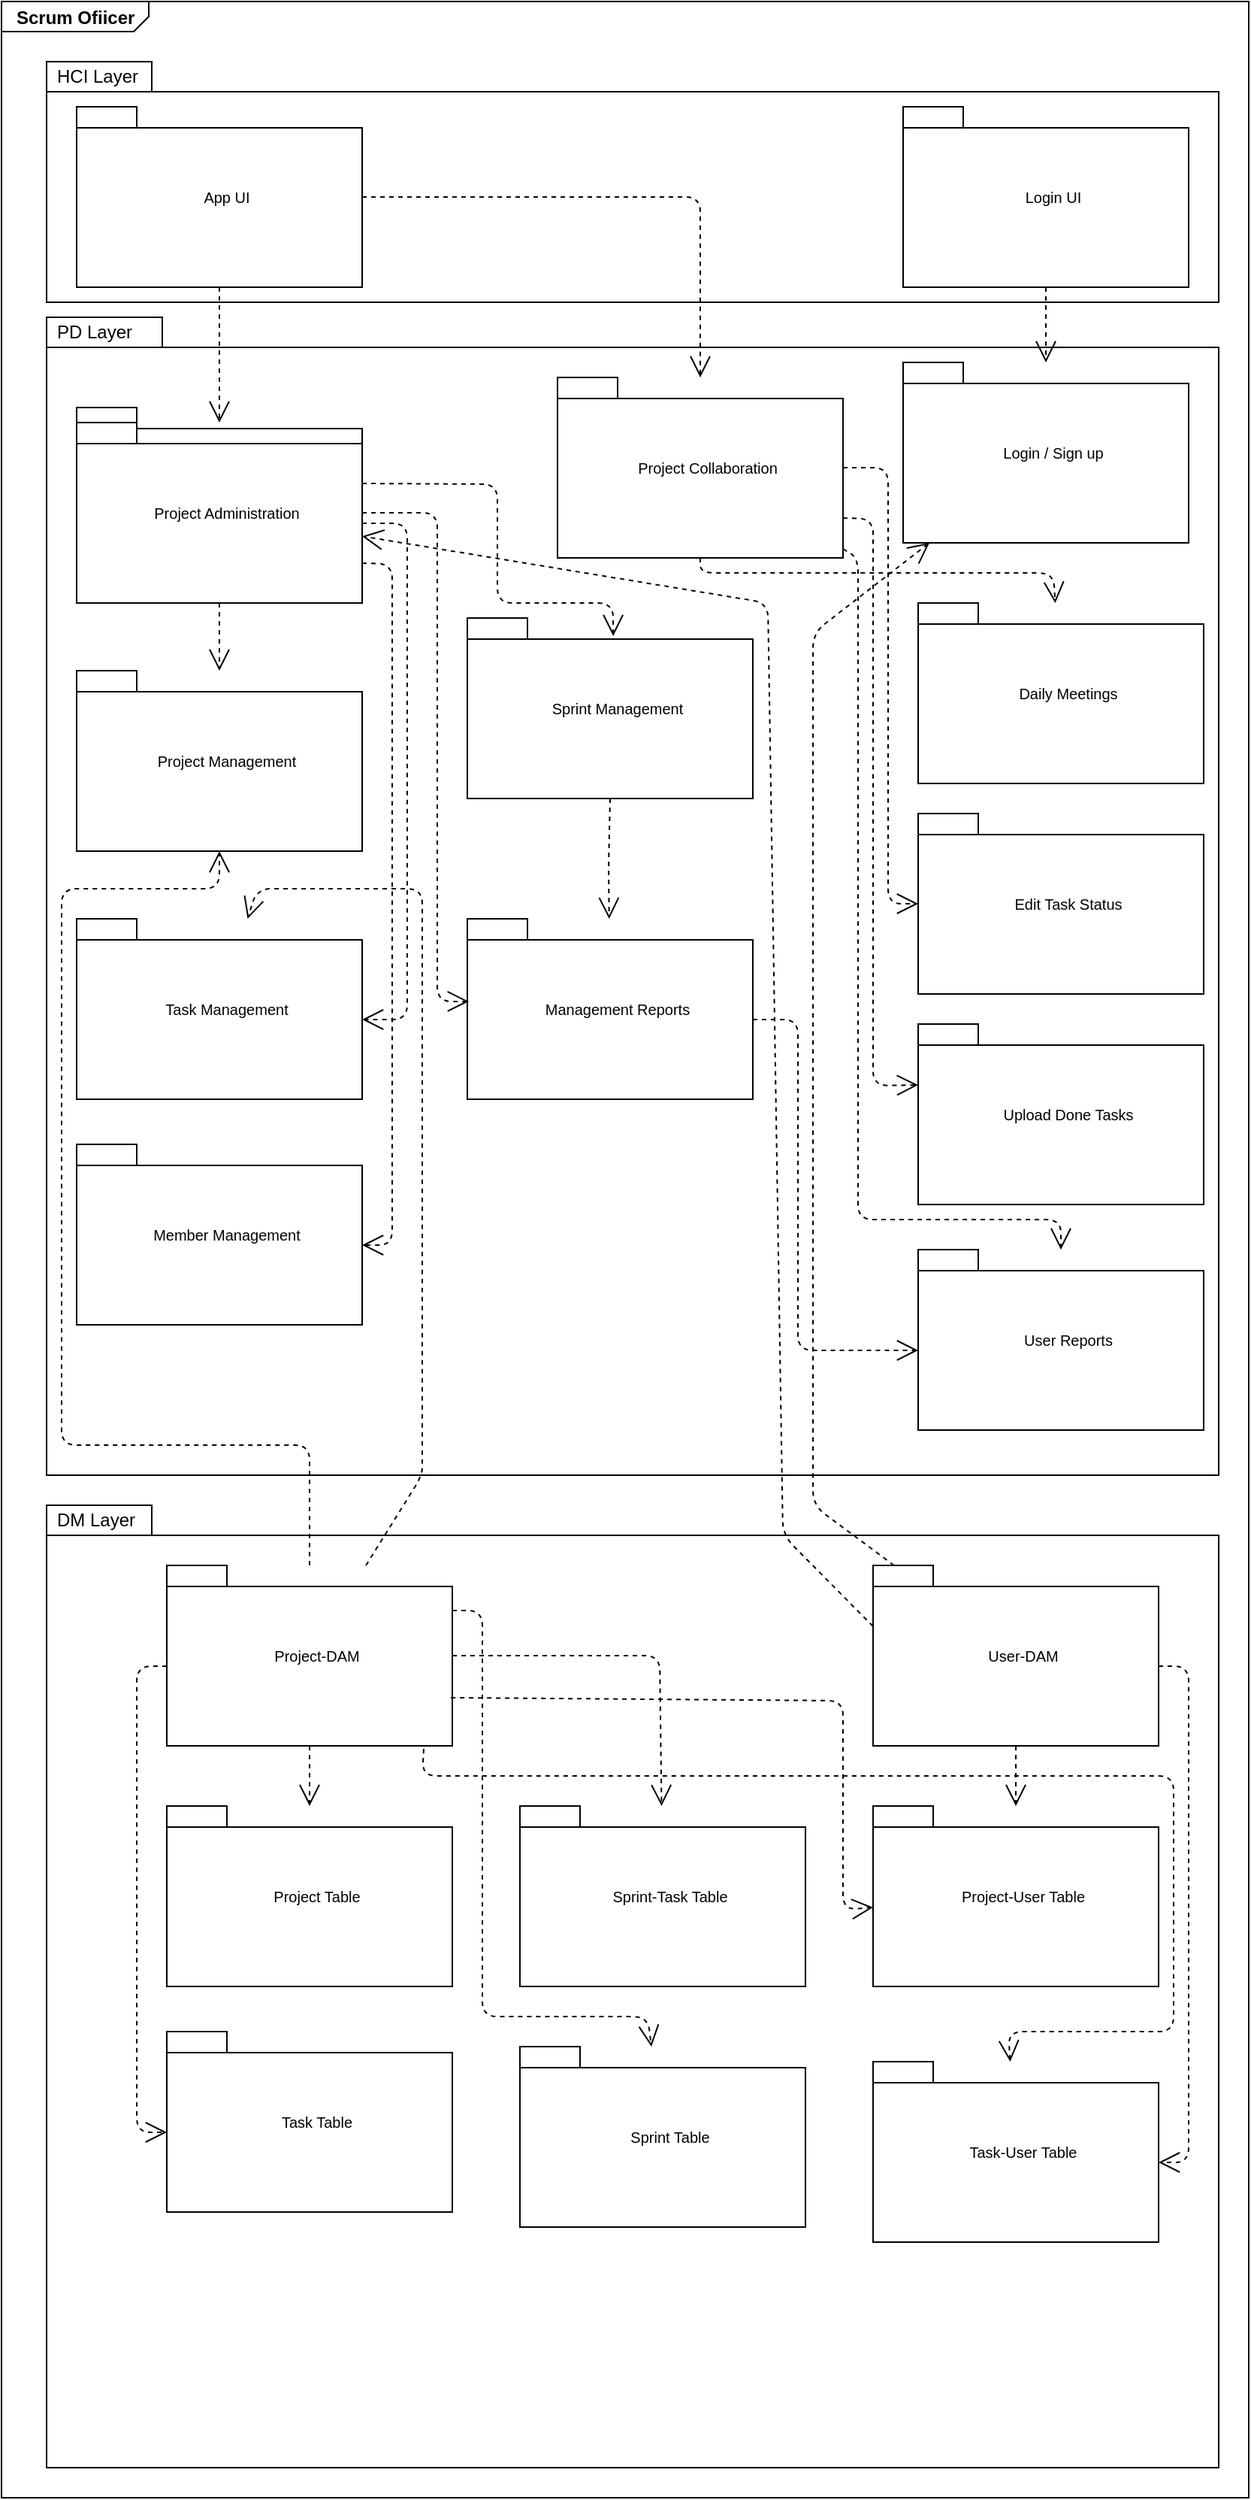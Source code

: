 <mxfile version="10.8.9" type="github"><diagram id="88sgnRYUM04agKE_pXKT" name="Page-1"><mxGraphModel dx="1394" dy="1896" grid="1" gridSize="10" guides="1" tooltips="1" connect="1" arrows="1" fold="1" page="1" pageScale="1" pageWidth="850" pageHeight="1100" math="0" shadow="0"><root><mxCell id="0"/><mxCell id="1" parent="0"/><mxCell id="eKkCLXQd11rvq0HAGJIM-1" value="&lt;p style=&quot;margin: 0px ; margin-top: 4px ; margin-left: 10px ; text-align: left&quot;&gt;&lt;b&gt;Scrum Ofiice&lt;/b&gt;&lt;b&gt;r&lt;/b&gt;&lt;/p&gt;" style="html=1;shape=mxgraph.sysml.package;xSize=90;align=left;spacingLeft=10;overflow=fill;strokeWidth=1;recursiveResize=0;labelX=98;" parent="1" vertex="1"><mxGeometry x="10" y="-1090" width="830" height="1660" as="geometry"/></mxCell><mxCell id="eKkCLXQd11rvq0HAGJIM-5" value="HCI Layer" style="shape=folder;xSize=90;align=left;spacingLeft=10;align=left;verticalAlign=top;spacingLeft=5;spacingTop=-4;tabWidth=70;tabHeight=20;tabPosition=left;html=1;strokeWidth=1;recursiveResize=0;" parent="eKkCLXQd11rvq0HAGJIM-1" vertex="1"><mxGeometry x="30" y="40" width="780" height="160" as="geometry"/></mxCell><mxCell id="eKkCLXQd11rvq0HAGJIM-20" value="PD Layer" style="shape=folder;xSize=90;align=left;spacingLeft=10;align=left;verticalAlign=top;spacingLeft=5;spacingTop=-4;tabWidth=70;tabHeight=20;tabPosition=left;html=1;strokeWidth=1;recursiveResize=0;" parent="eKkCLXQd11rvq0HAGJIM-1" vertex="1"><mxGeometry x="30" y="210" width="780" height="770" as="geometry"/></mxCell><mxCell id="eKkCLXQd11rvq0HAGJIM-21" value="DM Layer" style="shape=folder;xSize=90;align=left;spacingLeft=10;align=left;verticalAlign=top;spacingLeft=5;spacingTop=-4;tabWidth=70;tabHeight=20;tabPosition=left;html=1;strokeWidth=1;recursiveResize=0;" parent="eKkCLXQd11rvq0HAGJIM-1" vertex="1"><mxGeometry x="30" y="1000" width="780" height="640" as="geometry"/></mxCell><mxCell id="eKkCLXQd11rvq0HAGJIM-16" value="App UI" style="strokeColor=inherit;fillColor=inherit;gradientColor=inherit;shape=folder;spacingLeft=10;tabWidth=40;tabHeight=14;tabPosition=left;fontSize=10;html=1;whiteSpace=wrap;" parent="eKkCLXQd11rvq0HAGJIM-1" vertex="1"><mxGeometry x="50" y="70" width="190" height="120" as="geometry"/></mxCell><mxCell id="dN59aT67zE_oOrN9hGwY-43" value="App UI" style="strokeColor=inherit;fillColor=inherit;gradientColor=inherit;shape=folder;spacingLeft=10;tabWidth=40;tabHeight=14;tabPosition=left;fontSize=10;html=1;whiteSpace=wrap;" vertex="1" parent="eKkCLXQd11rvq0HAGJIM-1"><mxGeometry x="50" y="270" width="190" height="120" as="geometry"/></mxCell><mxCell id="eKkCLXQd11rvq0HAGJIM-19" value="Login UI" style="strokeColor=inherit;fillColor=inherit;gradientColor=inherit;shape=folder;spacingLeft=10;tabWidth=40;tabHeight=14;tabPosition=left;fontSize=10;html=1;whiteSpace=wrap;" parent="eKkCLXQd11rvq0HAGJIM-1" vertex="1"><mxGeometry x="600" y="70" width="190" height="120" as="geometry"/></mxCell><mxCell id="E-icxGAKLbeuVfJ4R04t-8" value="Login / Sign up" style="strokeColor=inherit;fillColor=inherit;gradientColor=inherit;shape=folder;spacingLeft=10;tabWidth=40;tabHeight=14;tabPosition=left;fontSize=10;html=1;whiteSpace=wrap;" parent="eKkCLXQd11rvq0HAGJIM-1" vertex="1"><mxGeometry x="600" y="240" width="190" height="120" as="geometry"/></mxCell><mxCell id="E-icxGAKLbeuVfJ4R04t-15" value="" style="edgeStyle=none;html=1;endArrow=open;endSize=12;dashed=1;verticalAlign=bottom;" parent="eKkCLXQd11rvq0HAGJIM-1" source="eKkCLXQd11rvq0HAGJIM-19" target="E-icxGAKLbeuVfJ4R04t-8" edge="1"><mxGeometry width="160" relative="1" as="geometry"><mxPoint x="410" y="280" as="sourcePoint"/><mxPoint x="570" y="280" as="targetPoint"/></mxGeometry></mxCell><mxCell id="yI7qyeDVG0CE2nIEAatS-2" value="Project Collaboration" style="strokeColor=inherit;fillColor=inherit;gradientColor=inherit;shape=folder;spacingLeft=10;tabWidth=40;tabHeight=14;tabPosition=left;fontSize=10;html=1;whiteSpace=wrap;" parent="eKkCLXQd11rvq0HAGJIM-1" vertex="1"><mxGeometry x="370" y="250" width="190" height="120" as="geometry"/></mxCell><mxCell id="yI7qyeDVG0CE2nIEAatS-4" value="Project Administration" style="strokeColor=inherit;fillColor=inherit;gradientColor=inherit;shape=folder;spacingLeft=10;tabWidth=40;tabHeight=14;tabPosition=left;fontSize=10;html=1;whiteSpace=wrap;" parent="eKkCLXQd11rvq0HAGJIM-1" vertex="1"><mxGeometry x="50" y="280" width="190" height="120" as="geometry"/></mxCell><mxCell id="yI7qyeDVG0CE2nIEAatS-5" value="Project Management" style="strokeColor=inherit;fillColor=inherit;gradientColor=inherit;shape=folder;spacingLeft=10;tabWidth=40;tabHeight=14;tabPosition=left;fontSize=10;html=1;whiteSpace=wrap;" parent="eKkCLXQd11rvq0HAGJIM-1" vertex="1"><mxGeometry x="50" y="445" width="190" height="120" as="geometry"/></mxCell><mxCell id="yI7qyeDVG0CE2nIEAatS-15" value="Task Management" style="strokeColor=inherit;fillColor=inherit;gradientColor=inherit;shape=folder;spacingLeft=10;tabWidth=40;tabHeight=14;tabPosition=left;fontSize=10;html=1;whiteSpace=wrap;" parent="eKkCLXQd11rvq0HAGJIM-1" vertex="1"><mxGeometry x="50" y="610" width="190" height="120" as="geometry"/></mxCell><mxCell id="yI7qyeDVG0CE2nIEAatS-16" value="Member Management" style="strokeColor=inherit;fillColor=inherit;gradientColor=inherit;shape=folder;spacingLeft=10;tabWidth=40;tabHeight=14;tabPosition=left;fontSize=10;html=1;whiteSpace=wrap;" parent="eKkCLXQd11rvq0HAGJIM-1" vertex="1"><mxGeometry x="50" y="760" width="190" height="120" as="geometry"/></mxCell><mxCell id="yI7qyeDVG0CE2nIEAatS-22" value="" style="edgeStyle=none;html=1;endArrow=open;endSize=12;dashed=1;verticalAlign=bottom;exitX=0.5;exitY=1;exitDx=0;exitDy=0;exitPerimeter=0;" parent="eKkCLXQd11rvq0HAGJIM-1" source="eKkCLXQd11rvq0HAGJIM-16" target="yI7qyeDVG0CE2nIEAatS-4" edge="1"><mxGeometry width="160" relative="1" as="geometry"><mxPoint x="390" y="180" as="sourcePoint"/><mxPoint x="390" y="270" as="targetPoint"/><Array as="points"/></mxGeometry></mxCell><mxCell id="yI7qyeDVG0CE2nIEAatS-23" value="" style="edgeStyle=none;html=1;endArrow=open;endSize=12;dashed=1;verticalAlign=bottom;" parent="eKkCLXQd11rvq0HAGJIM-1" source="eKkCLXQd11rvq0HAGJIM-16" target="yI7qyeDVG0CE2nIEAatS-2" edge="1"><mxGeometry width="160" relative="1" as="geometry"><mxPoint x="282" y="200" as="sourcePoint"/><mxPoint x="282" y="290" as="targetPoint"/><Array as="points"><mxPoint x="465" y="130"/></Array></mxGeometry></mxCell><mxCell id="yI7qyeDVG0CE2nIEAatS-26" value="" style="edgeStyle=none;html=1;endArrow=open;endSize=12;dashed=1;verticalAlign=bottom;exitX=0.5;exitY=1;exitDx=0;exitDy=0;exitPerimeter=0;" parent="eKkCLXQd11rvq0HAGJIM-1" source="yI7qyeDVG0CE2nIEAatS-4" target="yI7qyeDVG0CE2nIEAatS-5" edge="1"><mxGeometry width="160" relative="1" as="geometry"><mxPoint x="155" y="200" as="sourcePoint"/><mxPoint x="155" y="290" as="targetPoint"/><Array as="points"><mxPoint x="145" y="420"/></Array></mxGeometry></mxCell><mxCell id="yI7qyeDVG0CE2nIEAatS-27" value="" style="edgeStyle=none;html=1;endArrow=open;endSize=12;dashed=1;verticalAlign=bottom;exitX=0;exitY=0;exitDx=190;exitDy=67;exitPerimeter=0;entryX=0;entryY=0;entryDx=190;entryDy=67;entryPerimeter=0;" parent="eKkCLXQd11rvq0HAGJIM-1" source="yI7qyeDVG0CE2nIEAatS-4" target="yI7qyeDVG0CE2nIEAatS-15" edge="1"><mxGeometry width="160" relative="1" as="geometry"><mxPoint x="300" y="437.5" as="sourcePoint"/><mxPoint x="300" y="482.5" as="targetPoint"/><Array as="points"><mxPoint x="270" y="347"/><mxPoint x="270" y="677"/></Array></mxGeometry></mxCell><mxCell id="yI7qyeDVG0CE2nIEAatS-28" value="" style="edgeStyle=none;html=1;endArrow=open;endSize=12;dashed=1;verticalAlign=bottom;exitX=0;exitY=0;exitDx=190;exitDy=93.5;exitPerimeter=0;entryX=0;entryY=0;entryDx=190;entryDy=67;entryPerimeter=0;" parent="eKkCLXQd11rvq0HAGJIM-1" source="yI7qyeDVG0CE2nIEAatS-4" target="yI7qyeDVG0CE2nIEAatS-16" edge="1"><mxGeometry width="160" relative="1" as="geometry"><mxPoint x="155" y="410" as="sourcePoint"/><mxPoint x="155" y="455" as="targetPoint"/><Array as="points"><mxPoint x="260" y="374"/><mxPoint x="260" y="827"/></Array></mxGeometry></mxCell><mxCell id="yI7qyeDVG0CE2nIEAatS-29" value="Daily Meetings&lt;br&gt;" style="strokeColor=inherit;fillColor=inherit;gradientColor=inherit;shape=folder;spacingLeft=10;tabWidth=40;tabHeight=14;tabPosition=left;fontSize=10;html=1;whiteSpace=wrap;" parent="eKkCLXQd11rvq0HAGJIM-1" vertex="1"><mxGeometry x="610" y="400" width="190" height="120" as="geometry"/></mxCell><mxCell id="yI7qyeDVG0CE2nIEAatS-17" value="Edit Task Status&lt;br&gt;" style="strokeColor=inherit;fillColor=inherit;gradientColor=inherit;shape=folder;spacingLeft=10;tabWidth=40;tabHeight=14;tabPosition=left;fontSize=10;html=1;whiteSpace=wrap;" parent="eKkCLXQd11rvq0HAGJIM-1" vertex="1"><mxGeometry x="610" y="540" width="190" height="120" as="geometry"/></mxCell><mxCell id="yI7qyeDVG0CE2nIEAatS-30" value="" style="edgeStyle=none;html=1;endArrow=open;endSize=12;dashed=1;verticalAlign=bottom;exitX=0.5;exitY=1;exitDx=0;exitDy=0;exitPerimeter=0;" parent="eKkCLXQd11rvq0HAGJIM-1" source="yI7qyeDVG0CE2nIEAatS-2" target="yI7qyeDVG0CE2nIEAatS-29" edge="1"><mxGeometry width="160" relative="1" as="geometry"><mxPoint x="155" y="410" as="sourcePoint"/><mxPoint x="155" y="455" as="targetPoint"/><Array as="points"><mxPoint x="465" y="380"/><mxPoint x="700" y="380"/></Array></mxGeometry></mxCell><mxCell id="yI7qyeDVG0CE2nIEAatS-31" value="" style="edgeStyle=none;html=1;endArrow=open;endSize=12;dashed=1;verticalAlign=bottom;" parent="eKkCLXQd11rvq0HAGJIM-1" source="yI7qyeDVG0CE2nIEAatS-2" target="yI7qyeDVG0CE2nIEAatS-17" edge="1"><mxGeometry width="160" relative="1" as="geometry"><mxPoint x="155" y="410" as="sourcePoint"/><mxPoint x="155" y="455" as="targetPoint"/><Array as="points"><mxPoint x="590" y="310"/><mxPoint x="590" y="600"/></Array></mxGeometry></mxCell><mxCell id="yI7qyeDVG0CE2nIEAatS-20" value="Upload Done Tasks" style="strokeColor=inherit;fillColor=inherit;gradientColor=inherit;shape=folder;spacingLeft=10;tabWidth=40;tabHeight=14;tabPosition=left;fontSize=10;html=1;whiteSpace=wrap;" parent="eKkCLXQd11rvq0HAGJIM-1" vertex="1"><mxGeometry x="610" y="680" width="190" height="120" as="geometry"/></mxCell><mxCell id="yI7qyeDVG0CE2nIEAatS-32" value="" style="edgeStyle=none;html=1;endArrow=open;endSize=12;dashed=1;verticalAlign=bottom;exitX=0;exitY=0;exitDx=190;exitDy=93.5;exitPerimeter=0;entryX=0;entryY=0;entryDx=0;entryDy=40.5;entryPerimeter=0;" parent="eKkCLXQd11rvq0HAGJIM-1" source="yI7qyeDVG0CE2nIEAatS-2" target="yI7qyeDVG0CE2nIEAatS-20" edge="1"><mxGeometry width="160" relative="1" as="geometry"><mxPoint x="430" y="410" as="sourcePoint"/><mxPoint x="430" y="460" as="targetPoint"/><Array as="points"><mxPoint x="580" y="344"/><mxPoint x="580" y="721"/></Array></mxGeometry></mxCell><mxCell id="yI7qyeDVG0CE2nIEAatS-18" value="Sprint Management" style="strokeColor=inherit;fillColor=inherit;gradientColor=inherit;shape=folder;spacingLeft=10;tabWidth=40;tabHeight=14;tabPosition=left;fontSize=10;html=1;whiteSpace=wrap;" parent="eKkCLXQd11rvq0HAGJIM-1" vertex="1"><mxGeometry x="310" y="410" width="190" height="120" as="geometry"/></mxCell><mxCell id="yI7qyeDVG0CE2nIEAatS-33" value="" style="edgeStyle=none;html=1;endArrow=open;endSize=12;dashed=1;verticalAlign=bottom;exitX=0;exitY=0;exitDx=190;exitDy=40.5;exitPerimeter=0;entryX=0.511;entryY=0.1;entryDx=0;entryDy=0;entryPerimeter=0;" parent="eKkCLXQd11rvq0HAGJIM-1" source="yI7qyeDVG0CE2nIEAatS-4" target="yI7qyeDVG0CE2nIEAatS-18" edge="1"><mxGeometry width="160" relative="1" as="geometry"><mxPoint x="250" y="357" as="sourcePoint"/><mxPoint x="250" y="687" as="targetPoint"/><Array as="points"><mxPoint x="330" y="321"/><mxPoint x="330" y="400"/><mxPoint x="407" y="400"/></Array></mxGeometry></mxCell><mxCell id="yI7qyeDVG0CE2nIEAatS-34" value="Management Reports" style="strokeColor=inherit;fillColor=inherit;gradientColor=inherit;shape=folder;spacingLeft=10;tabWidth=40;tabHeight=14;tabPosition=left;fontSize=10;html=1;whiteSpace=wrap;" parent="eKkCLXQd11rvq0HAGJIM-1" vertex="1"><mxGeometry x="310" y="610" width="190" height="120" as="geometry"/></mxCell><mxCell id="yI7qyeDVG0CE2nIEAatS-19" value="User Reports" style="strokeColor=inherit;fillColor=inherit;gradientColor=inherit;shape=folder;spacingLeft=10;tabWidth=40;tabHeight=14;tabPosition=left;fontSize=10;html=1;whiteSpace=wrap;" parent="eKkCLXQd11rvq0HAGJIM-1" vertex="1"><mxGeometry x="610" y="830" width="190" height="120" as="geometry"/></mxCell><mxCell id="yI7qyeDVG0CE2nIEAatS-37" value="" style="edgeStyle=none;html=1;endArrow=open;endSize=12;dashed=1;verticalAlign=bottom;exitX=1;exitY=0.95;exitDx=0;exitDy=0;exitPerimeter=0;" parent="eKkCLXQd11rvq0HAGJIM-1" source="yI7qyeDVG0CE2nIEAatS-2" target="yI7qyeDVG0CE2nIEAatS-19" edge="1"><mxGeometry width="160" relative="1" as="geometry"><mxPoint x="155" y="410" as="sourcePoint"/><mxPoint x="155" y="455" as="targetPoint"/><Array as="points"><mxPoint x="570" y="370"/><mxPoint x="570" y="810"/><mxPoint x="705" y="810"/><mxPoint x="705" y="830"/></Array></mxGeometry></mxCell><mxCell id="yI7qyeDVG0CE2nIEAatS-38" value="" style="edgeStyle=none;html=1;endArrow=open;endSize=12;dashed=1;verticalAlign=bottom;exitX=0.5;exitY=1;exitDx=0;exitDy=0;exitPerimeter=0;" parent="eKkCLXQd11rvq0HAGJIM-1" source="yI7qyeDVG0CE2nIEAatS-18" target="yI7qyeDVG0CE2nIEAatS-34" edge="1"><mxGeometry width="160" relative="1" as="geometry"><mxPoint x="404" y="555" as="sourcePoint"/><mxPoint x="404" y="600" as="targetPoint"/><Array as="points"><mxPoint x="404" y="575"/></Array></mxGeometry></mxCell><mxCell id="yI7qyeDVG0CE2nIEAatS-39" value="" style="edgeStyle=none;html=1;endArrow=open;endSize=12;dashed=1;verticalAlign=bottom;entryX=0.005;entryY=0.458;entryDx=0;entryDy=0;entryPerimeter=0;" parent="eKkCLXQd11rvq0HAGJIM-1" source="yI7qyeDVG0CE2nIEAatS-4" target="yI7qyeDVG0CE2nIEAatS-34" edge="1"><mxGeometry width="160" relative="1" as="geometry"><mxPoint x="415" y="540" as="sourcePoint"/><mxPoint x="414.368" y="620" as="targetPoint"/><Array as="points"><mxPoint x="290" y="340"/><mxPoint x="290" y="665"/></Array></mxGeometry></mxCell><mxCell id="yI7qyeDVG0CE2nIEAatS-40" value="" style="edgeStyle=none;html=1;endArrow=open;endSize=12;dashed=1;verticalAlign=bottom;exitX=0;exitY=0;exitDx=190;exitDy=67;exitPerimeter=0;entryX=0;entryY=0;entryDx=0;entryDy=67;entryPerimeter=0;" parent="eKkCLXQd11rvq0HAGJIM-1" source="yI7qyeDVG0CE2nIEAatS-34" target="yI7qyeDVG0CE2nIEAatS-19" edge="1"><mxGeometry width="160" relative="1" as="geometry"><mxPoint x="415" y="540" as="sourcePoint"/><mxPoint x="414.368" y="620" as="targetPoint"/><Array as="points"><mxPoint x="530" y="677"/><mxPoint x="530" y="897"/></Array></mxGeometry></mxCell><mxCell id="dN59aT67zE_oOrN9hGwY-34" value="Project-DAM&lt;br&gt;" style="strokeColor=inherit;fillColor=inherit;gradientColor=inherit;shape=folder;spacingLeft=10;tabWidth=40;tabHeight=14;tabPosition=left;fontSize=10;html=1;whiteSpace=wrap;" vertex="1" parent="eKkCLXQd11rvq0HAGJIM-1"><mxGeometry x="110" y="1040" width="190" height="120" as="geometry"/></mxCell><mxCell id="dN59aT67zE_oOrN9hGwY-35" value="User-DAM&lt;br&gt;" style="strokeColor=inherit;fillColor=inherit;gradientColor=inherit;shape=folder;spacingLeft=10;tabWidth=40;tabHeight=14;tabPosition=left;fontSize=10;html=1;whiteSpace=wrap;" vertex="1" parent="eKkCLXQd11rvq0HAGJIM-1"><mxGeometry x="580" y="1040" width="190" height="120" as="geometry"/></mxCell><mxCell id="dN59aT67zE_oOrN9hGwY-36" value="Sprint Table&lt;br&gt;" style="strokeColor=inherit;fillColor=inherit;gradientColor=inherit;shape=folder;spacingLeft=10;tabWidth=40;tabHeight=14;tabPosition=left;fontSize=10;html=1;whiteSpace=wrap;" vertex="1" parent="eKkCLXQd11rvq0HAGJIM-1"><mxGeometry x="345" y="1360" width="190" height="120" as="geometry"/></mxCell><mxCell id="dN59aT67zE_oOrN9hGwY-37" value="Project Table&lt;br&gt;" style="strokeColor=inherit;fillColor=inherit;gradientColor=inherit;shape=folder;spacingLeft=10;tabWidth=40;tabHeight=14;tabPosition=left;fontSize=10;html=1;whiteSpace=wrap;" vertex="1" parent="eKkCLXQd11rvq0HAGJIM-1"><mxGeometry x="110" y="1200" width="190" height="120" as="geometry"/></mxCell><mxCell id="dN59aT67zE_oOrN9hGwY-38" value="Task Table&lt;br&gt;" style="strokeColor=inherit;fillColor=inherit;gradientColor=inherit;shape=folder;spacingLeft=10;tabWidth=40;tabHeight=14;tabPosition=left;fontSize=10;html=1;whiteSpace=wrap;" vertex="1" parent="eKkCLXQd11rvq0HAGJIM-1"><mxGeometry x="110" y="1350" width="190" height="120" as="geometry"/></mxCell><mxCell id="dN59aT67zE_oOrN9hGwY-39" value="Project-User Table&lt;br&gt;" style="strokeColor=inherit;fillColor=inherit;gradientColor=inherit;shape=folder;spacingLeft=10;tabWidth=40;tabHeight=14;tabPosition=left;fontSize=10;html=1;whiteSpace=wrap;" vertex="1" parent="eKkCLXQd11rvq0HAGJIM-1"><mxGeometry x="580" y="1200" width="190" height="120" as="geometry"/></mxCell><mxCell id="dN59aT67zE_oOrN9hGwY-41" value="Sprint-Task Table&lt;br&gt;" style="strokeColor=inherit;fillColor=inherit;gradientColor=inherit;shape=folder;spacingLeft=10;tabWidth=40;tabHeight=14;tabPosition=left;fontSize=10;html=1;whiteSpace=wrap;" vertex="1" parent="eKkCLXQd11rvq0HAGJIM-1"><mxGeometry x="345" y="1200" width="190" height="120" as="geometry"/></mxCell><mxCell id="dN59aT67zE_oOrN9hGwY-40" value="Task-User Table&lt;br&gt;" style="strokeColor=inherit;fillColor=inherit;gradientColor=inherit;shape=folder;spacingLeft=10;tabWidth=40;tabHeight=14;tabPosition=left;fontSize=10;html=1;whiteSpace=wrap;" vertex="1" parent="eKkCLXQd11rvq0HAGJIM-1"><mxGeometry x="580" y="1370" width="190" height="120" as="geometry"/></mxCell><mxCell id="dN59aT67zE_oOrN9hGwY-42" value="" style="edgeStyle=none;html=1;endArrow=open;endSize=12;dashed=1;verticalAlign=bottom;exitX=0.5;exitY=1;exitDx=0;exitDy=0;exitPerimeter=0;" edge="1" parent="eKkCLXQd11rvq0HAGJIM-1" source="dN59aT67zE_oOrN9hGwY-34" target="dN59aT67zE_oOrN9hGwY-37"><mxGeometry width="160" relative="1" as="geometry"><mxPoint x="264.5" y="1275" as="sourcePoint"/><mxPoint x="264.5" y="1365" as="targetPoint"/><Array as="points"/></mxGeometry></mxCell><mxCell id="dN59aT67zE_oOrN9hGwY-50" value="" style="edgeStyle=none;html=1;endArrow=open;endSize=12;dashed=1;verticalAlign=bottom;exitX=0.5;exitY=1;exitDx=0;exitDy=0;exitPerimeter=0;" edge="1" parent="eKkCLXQd11rvq0HAGJIM-1" source="dN59aT67zE_oOrN9hGwY-35" target="dN59aT67zE_oOrN9hGwY-39"><mxGeometry width="160" relative="1" as="geometry"><mxPoint x="265" y="1220" as="sourcePoint"/><mxPoint x="265" y="1260" as="targetPoint"/></mxGeometry></mxCell><mxCell id="dN59aT67zE_oOrN9hGwY-49" value="" style="edgeStyle=none;html=1;endArrow=open;endSize=12;dashed=1;verticalAlign=bottom;exitX=0.995;exitY=0.733;exitDx=0;exitDy=0;exitPerimeter=0;" edge="1" parent="eKkCLXQd11rvq0HAGJIM-1" source="dN59aT67zE_oOrN9hGwY-34" target="dN59aT67zE_oOrN9hGwY-39"><mxGeometry width="160" relative="1" as="geometry"><mxPoint x="255" y="1210" as="sourcePoint"/><mxPoint x="255" y="1250" as="targetPoint"/><Array as="points"><mxPoint x="560" y="1130"/><mxPoint x="560" y="1180"/><mxPoint x="560" y="1269"/></Array></mxGeometry></mxCell><mxCell id="dN59aT67zE_oOrN9hGwY-48" value="" style="edgeStyle=none;html=1;endArrow=open;endSize=12;dashed=1;verticalAlign=bottom;" edge="1" parent="eKkCLXQd11rvq0HAGJIM-1" source="dN59aT67zE_oOrN9hGwY-34" target="dN59aT67zE_oOrN9hGwY-41"><mxGeometry width="160" relative="1" as="geometry"><mxPoint x="245" y="1200" as="sourcePoint"/><mxPoint x="245" y="1240" as="targetPoint"/><Array as="points"><mxPoint x="438" y="1100"/></Array></mxGeometry></mxCell><mxCell id="dN59aT67zE_oOrN9hGwY-47" value="" style="edgeStyle=none;html=1;endArrow=open;endSize=12;dashed=1;verticalAlign=bottom;exitX=0.9;exitY=1.017;exitDx=0;exitDy=0;exitPerimeter=0;" edge="1" parent="eKkCLXQd11rvq0HAGJIM-1" source="dN59aT67zE_oOrN9hGwY-34" target="dN59aT67zE_oOrN9hGwY-40"><mxGeometry width="160" relative="1" as="geometry"><mxPoint x="235" y="1190" as="sourcePoint"/><mxPoint x="235" y="1230" as="targetPoint"/><Array as="points"><mxPoint x="280" y="1180"/><mxPoint x="780" y="1180"/><mxPoint x="780" y="1350"/><mxPoint x="670" y="1350"/></Array></mxGeometry></mxCell><mxCell id="dN59aT67zE_oOrN9hGwY-46" value="" style="edgeStyle=none;html=1;endArrow=open;endSize=12;dashed=1;verticalAlign=bottom;exitX=0;exitY=0;exitDx=190;exitDy=67;exitPerimeter=0;entryX=0;entryY=0;entryDx=190;entryDy=67;entryPerimeter=0;" edge="1" parent="eKkCLXQd11rvq0HAGJIM-1" source="dN59aT67zE_oOrN9hGwY-35" target="dN59aT67zE_oOrN9hGwY-40"><mxGeometry width="160" relative="1" as="geometry"><mxPoint x="225" y="1180" as="sourcePoint"/><mxPoint x="225" y="1220" as="targetPoint"/><Array as="points"><mxPoint x="790" y="1107"/><mxPoint x="790" y="1437"/></Array></mxGeometry></mxCell><mxCell id="dN59aT67zE_oOrN9hGwY-45" value="" style="edgeStyle=none;html=1;endArrow=open;endSize=12;dashed=1;verticalAlign=bottom;exitX=0;exitY=0;exitDx=0;exitDy=67;exitPerimeter=0;entryX=0;entryY=0;entryDx=0;entryDy=67;entryPerimeter=0;" edge="1" parent="eKkCLXQd11rvq0HAGJIM-1" source="dN59aT67zE_oOrN9hGwY-34" target="dN59aT67zE_oOrN9hGwY-38"><mxGeometry width="160" relative="1" as="geometry"><mxPoint x="215" y="1170" as="sourcePoint"/><mxPoint x="215" y="1210" as="targetPoint"/><Array as="points"><mxPoint x="90" y="1107"/><mxPoint x="90" y="1417"/></Array></mxGeometry></mxCell><mxCell id="dN59aT67zE_oOrN9hGwY-52" value="" style="edgeStyle=none;html=1;endArrow=open;endSize=12;dashed=1;verticalAlign=bottom;exitX=1;exitY=0.25;exitDx=0;exitDy=0;exitPerimeter=0;" edge="1" parent="eKkCLXQd11rvq0HAGJIM-1" source="dN59aT67zE_oOrN9hGwY-34" target="dN59aT67zE_oOrN9hGwY-36"><mxGeometry width="160" relative="1" as="geometry"><mxPoint x="215" y="1170" as="sourcePoint"/><mxPoint x="215" y="1210" as="targetPoint"/><Array as="points"><mxPoint x="320" y="1070"/><mxPoint x="320" y="1340"/><mxPoint x="430" y="1340"/></Array></mxGeometry></mxCell><mxCell id="dN59aT67zE_oOrN9hGwY-53" value="" style="edgeStyle=none;html=1;endArrow=open;endSize=12;dashed=1;verticalAlign=bottom;entryX=0.5;entryY=1;entryDx=0;entryDy=0;entryPerimeter=0;" edge="1" parent="eKkCLXQd11rvq0HAGJIM-1" source="dN59aT67zE_oOrN9hGwY-34" target="yI7qyeDVG0CE2nIEAatS-5"><mxGeometry width="160" relative="1" as="geometry"><mxPoint x="215" y="1170" as="sourcePoint"/><mxPoint x="215" y="1210" as="targetPoint"/><Array as="points"><mxPoint x="205" y="960"/><mxPoint x="40" y="960"/><mxPoint x="40" y="590"/><mxPoint x="145" y="590"/></Array></mxGeometry></mxCell><mxCell id="dN59aT67zE_oOrN9hGwY-54" value="" style="edgeStyle=none;html=1;endArrow=open;endSize=12;dashed=1;verticalAlign=bottom;" edge="1" parent="eKkCLXQd11rvq0HAGJIM-1" source="dN59aT67zE_oOrN9hGwY-34" target="yI7qyeDVG0CE2nIEAatS-15"><mxGeometry width="160" relative="1" as="geometry"><mxPoint x="215" y="1050" as="sourcePoint"/><mxPoint x="155" y="575" as="targetPoint"/><Array as="points"><mxPoint x="280" y="980"/><mxPoint x="280" y="970"/><mxPoint x="280" y="590"/><mxPoint x="170" y="590"/></Array></mxGeometry></mxCell><mxCell id="dN59aT67zE_oOrN9hGwY-55" value="" style="edgeStyle=none;html=1;endArrow=open;endSize=12;dashed=1;verticalAlign=bottom;" edge="1" parent="eKkCLXQd11rvq0HAGJIM-1" source="dN59aT67zE_oOrN9hGwY-35" target="E-icxGAKLbeuVfJ4R04t-8"><mxGeometry width="160" relative="1" as="geometry"><mxPoint x="215" y="1170" as="sourcePoint"/><mxPoint x="215" y="1210" as="targetPoint"/><Array as="points"><mxPoint x="540" y="1000"/><mxPoint x="540" y="420"/></Array></mxGeometry></mxCell><mxCell id="dN59aT67zE_oOrN9hGwY-56" value="" style="edgeStyle=none;html=1;endArrow=open;endSize=12;dashed=1;verticalAlign=bottom;exitX=0;exitY=0;exitDx=0;exitDy=40.5;exitPerimeter=0;" edge="1" parent="eKkCLXQd11rvq0HAGJIM-1" source="dN59aT67zE_oOrN9hGwY-35" target="yI7qyeDVG0CE2nIEAatS-4"><mxGeometry width="160" relative="1" as="geometry"><mxPoint x="225" y="1180" as="sourcePoint"/><mxPoint x="225" y="1220" as="targetPoint"/><Array as="points"><mxPoint x="520" y="1020"/><mxPoint x="510" y="400"/></Array></mxGeometry></mxCell></root></mxGraphModel></diagram></mxfile>